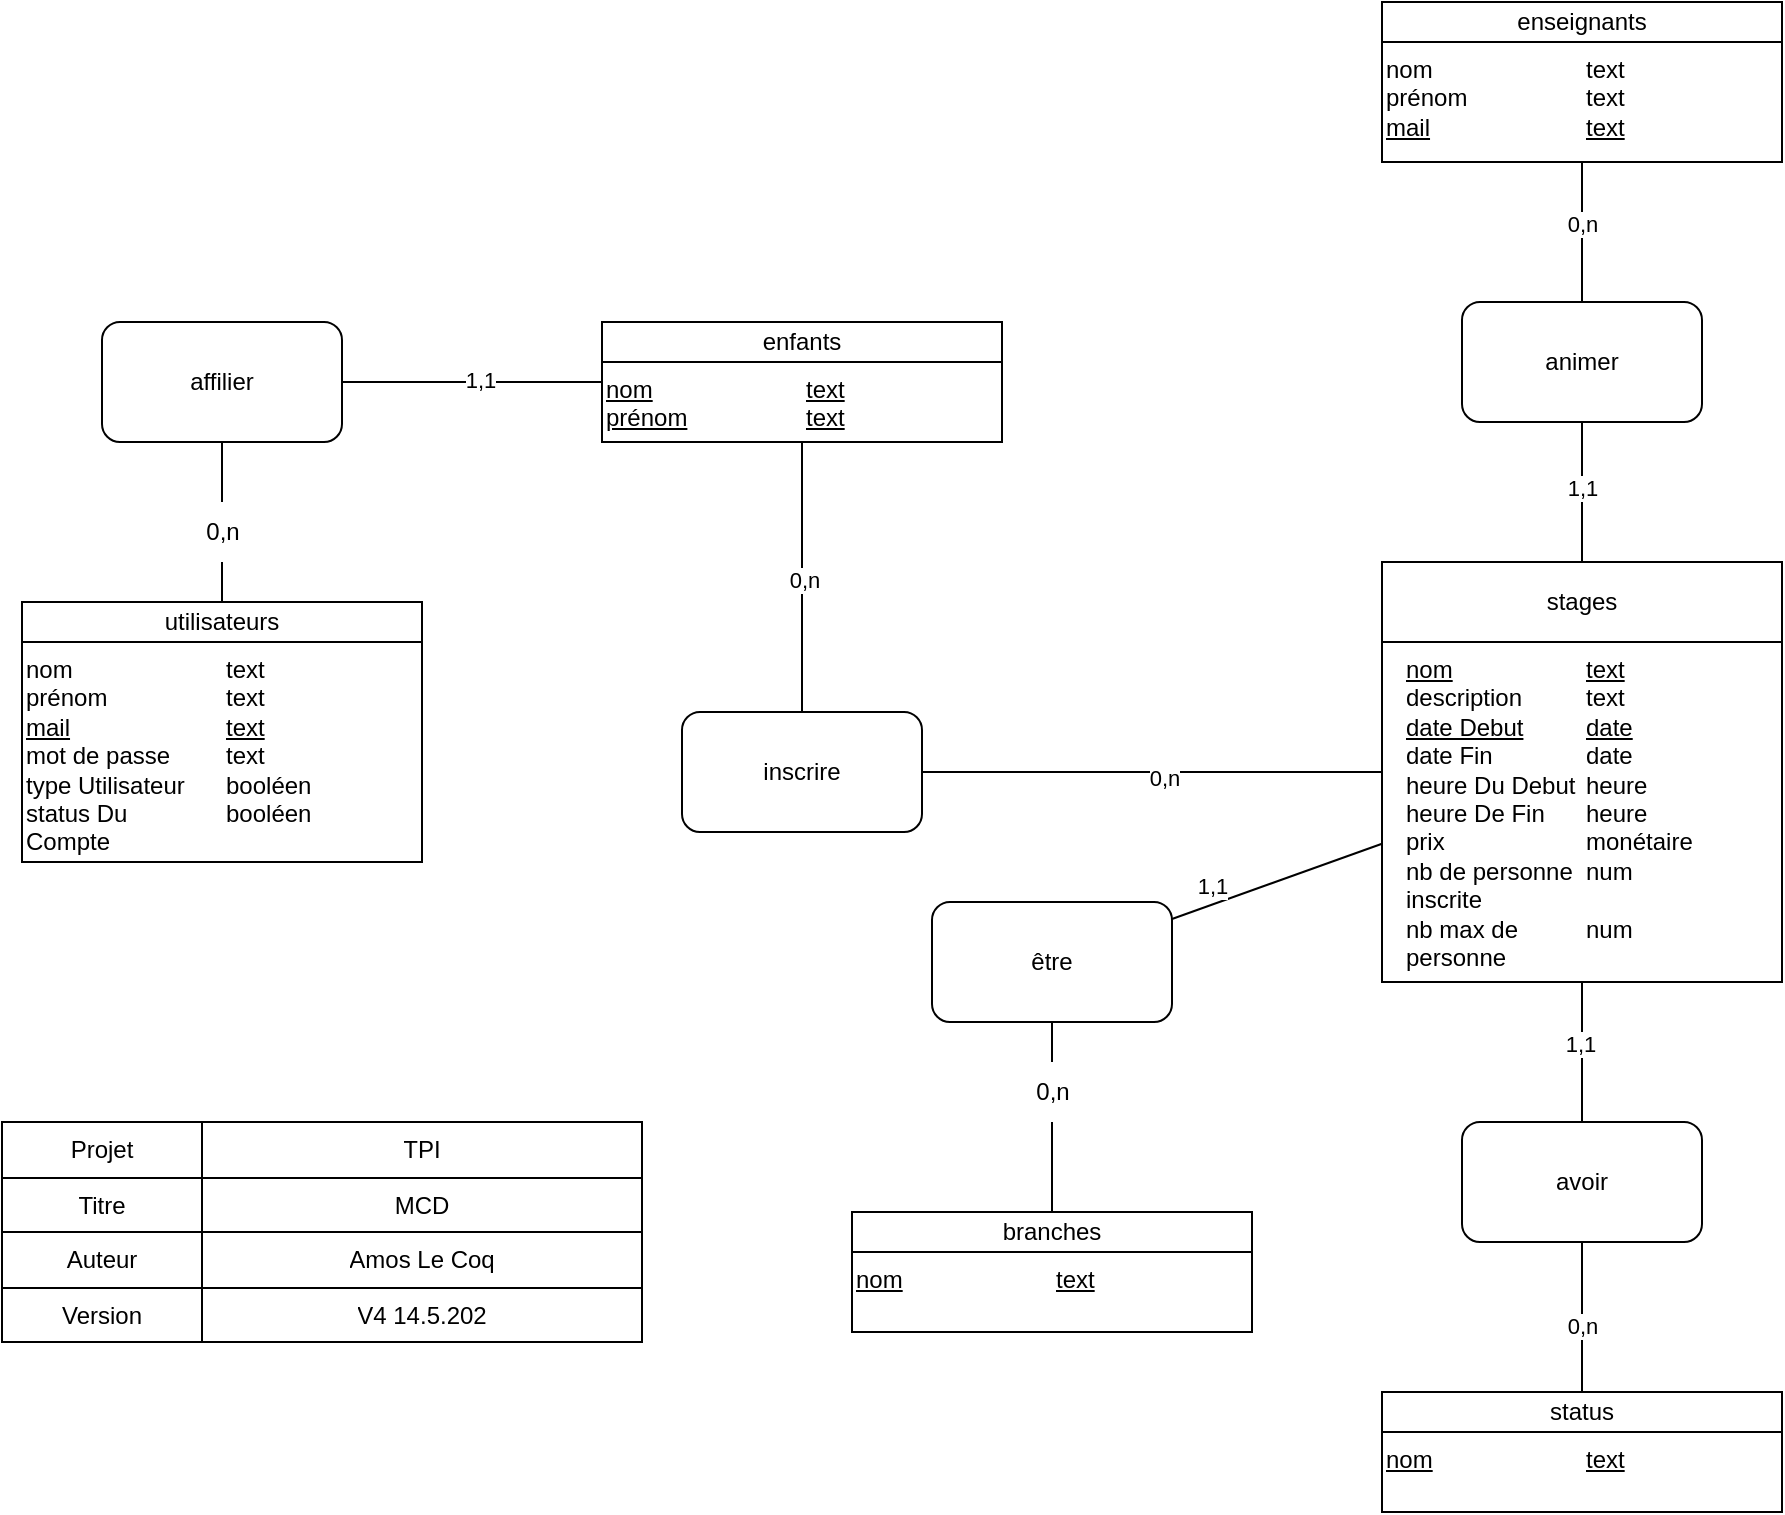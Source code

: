 <mxfile version="23.0.2" type="device">
  <diagram name="Page-1" id="2ca16b54-16f6-2749-3443-fa8db7711227">
    <mxGraphModel dx="1434" dy="1694" grid="1" gridSize="10" guides="1" tooltips="1" connect="1" arrows="1" fold="1" page="1" pageScale="1" pageWidth="1100" pageHeight="850" background="#ffffff" math="0" shadow="0">
      <root>
        <mxCell id="0" />
        <mxCell id="1" parent="0" />
        <mxCell id="2ed32ef02a7f4228-1" value="&lt;div style=&quot;box-sizing: border-box ; width: 100% ; padding: 2px&quot;&gt;&lt;br&gt;&lt;/div&gt;" style="verticalAlign=top;align=center;overflow=fill;html=1;rounded=0;shadow=0;comic=0;labelBackgroundColor=none;strokeColor=#000000;strokeWidth=1;fillColor=#ffffff;fontFamily=Verdana;fontSize=12;fontColor=#000000;" parent="1" vertex="1">
          <mxGeometry x="100" y="80" width="200" height="130" as="geometry" />
        </mxCell>
        <mxCell id="SjU_2BTI9DgWFUzOwO9X-2" value="utilisateurs" style="rounded=0;whiteSpace=wrap;html=1;" parent="1" vertex="1">
          <mxGeometry x="100" y="80" width="200" height="20" as="geometry" />
        </mxCell>
        <mxCell id="SjU_2BTI9DgWFUzOwO9X-4" value="nom&lt;br&gt;prénom&lt;br&gt;&lt;u&gt;mail&lt;br&gt;&lt;/u&gt;mot de passe&lt;br&gt;type Utilisateur&lt;br&gt;status Du Compte" style="text;html=1;strokeColor=none;fillColor=none;align=left;verticalAlign=top;whiteSpace=wrap;rounded=0;" parent="1" vertex="1">
          <mxGeometry x="100" y="100" width="90" height="60" as="geometry" />
        </mxCell>
        <mxCell id="SjU_2BTI9DgWFUzOwO9X-6" value="text&lt;br&gt;text&lt;br&gt;&lt;u&gt;text&lt;br&gt;&lt;/u&gt;text&lt;br&gt;booléen&lt;br&gt;booléen" style="text;html=1;strokeColor=none;fillColor=none;align=left;verticalAlign=top;whiteSpace=wrap;rounded=0;" parent="1" vertex="1">
          <mxGeometry x="200" y="100" width="100" height="80" as="geometry" />
        </mxCell>
        <mxCell id="X6WWfGfGG16ZRqS3FJJq-2" value="" style="group" parent="1" vertex="1" connectable="0">
          <mxGeometry x="780" y="60" width="200" height="210" as="geometry" />
        </mxCell>
        <mxCell id="Gy9qdy7r6_L6vcuzWhop-16" value="&lt;div style=&quot;box-sizing: border-box ; width: 100% ; padding: 2px&quot;&gt;&lt;br&gt;&lt;/div&gt;" style="verticalAlign=top;align=center;overflow=fill;html=1;rounded=0;shadow=0;comic=0;labelBackgroundColor=none;strokeColor=#000000;strokeWidth=1;fillColor=#ffffff;fontFamily=Verdana;fontSize=12;fontColor=#000000;" parent="X6WWfGfGG16ZRqS3FJJq-2" vertex="1">
          <mxGeometry width="200" height="210" as="geometry" />
        </mxCell>
        <mxCell id="SjU_2BTI9DgWFUzOwO9X-3" value="stages" style="rounded=0;whiteSpace=wrap;html=1;" parent="X6WWfGfGG16ZRqS3FJJq-2" vertex="1">
          <mxGeometry width="200" height="40" as="geometry" />
        </mxCell>
        <mxCell id="SjU_2BTI9DgWFUzOwO9X-8" value="&lt;u&gt;nom&lt;/u&gt;&lt;br&gt;description&lt;br&gt;&lt;u&gt;date Debut&lt;/u&gt;&lt;br&gt;date Fin&lt;br&gt;heure Du Debut&lt;br&gt;heure De Fin&lt;br&gt;prix&lt;br&gt;nb de personne inscrite&lt;br&gt;nb max de personne" style="text;html=1;strokeColor=none;fillColor=none;align=left;verticalAlign=top;whiteSpace=wrap;rounded=0;" parent="X6WWfGfGG16ZRqS3FJJq-2" vertex="1">
          <mxGeometry x="10" y="40" width="90" height="40" as="geometry" />
        </mxCell>
        <mxCell id="SjU_2BTI9DgWFUzOwO9X-10" value="&lt;u&gt;text&lt;br&gt;&lt;/u&gt;text&lt;br&gt;&lt;u&gt;date&lt;/u&gt;&lt;br&gt;date&lt;br&gt;heure&lt;br&gt;heure&lt;br&gt;monétaire&lt;br&gt;num&lt;br&gt;&lt;br&gt;num" style="text;html=1;strokeColor=none;fillColor=none;align=left;verticalAlign=top;whiteSpace=wrap;rounded=0;" parent="X6WWfGfGG16ZRqS3FJJq-2" vertex="1">
          <mxGeometry x="100" y="40" width="100" height="40" as="geometry" />
        </mxCell>
        <mxCell id="xEerizIS_8qTTHdS3plG-2" value="" style="shape=table;html=1;whiteSpace=wrap;startSize=0;container=1;collapsible=0;childLayout=tableLayout;" parent="1" vertex="1">
          <mxGeometry x="90" y="340" width="320" height="110" as="geometry" />
        </mxCell>
        <mxCell id="xEerizIS_8qTTHdS3plG-3" value="" style="shape=partialRectangle;html=1;whiteSpace=wrap;collapsible=0;dropTarget=0;pointerEvents=0;fillColor=none;top=0;left=0;bottom=0;right=0;points=[[0,0.5],[1,0.5]];portConstraint=eastwest;" parent="xEerizIS_8qTTHdS3plG-2" vertex="1">
          <mxGeometry width="320" height="28" as="geometry" />
        </mxCell>
        <mxCell id="xEerizIS_8qTTHdS3plG-4" value="Projet" style="shape=partialRectangle;html=1;whiteSpace=wrap;connectable=0;overflow=hidden;fillColor=none;top=0;left=0;bottom=0;right=0;" parent="xEerizIS_8qTTHdS3plG-3" vertex="1">
          <mxGeometry width="100" height="28" as="geometry">
            <mxRectangle width="100" height="28" as="alternateBounds" />
          </mxGeometry>
        </mxCell>
        <mxCell id="xEerizIS_8qTTHdS3plG-5" value="TPI" style="shape=partialRectangle;html=1;whiteSpace=wrap;connectable=0;overflow=hidden;fillColor=none;top=0;left=0;bottom=0;right=0;" parent="xEerizIS_8qTTHdS3plG-3" vertex="1">
          <mxGeometry x="100" width="220" height="28" as="geometry">
            <mxRectangle width="220" height="28" as="alternateBounds" />
          </mxGeometry>
        </mxCell>
        <mxCell id="xEerizIS_8qTTHdS3plG-6" value="" style="shape=partialRectangle;html=1;whiteSpace=wrap;collapsible=0;dropTarget=0;pointerEvents=0;fillColor=none;top=0;left=0;bottom=0;right=0;points=[[0,0.5],[1,0.5]];portConstraint=eastwest;" parent="xEerizIS_8qTTHdS3plG-2" vertex="1">
          <mxGeometry y="28" width="320" height="27" as="geometry" />
        </mxCell>
        <mxCell id="xEerizIS_8qTTHdS3plG-7" value="Titre" style="shape=partialRectangle;html=1;whiteSpace=wrap;connectable=0;overflow=hidden;fillColor=none;top=0;left=0;bottom=0;right=0;" parent="xEerizIS_8qTTHdS3plG-6" vertex="1">
          <mxGeometry width="100" height="27" as="geometry">
            <mxRectangle width="100" height="27" as="alternateBounds" />
          </mxGeometry>
        </mxCell>
        <mxCell id="xEerizIS_8qTTHdS3plG-8" value="MCD" style="shape=partialRectangle;html=1;whiteSpace=wrap;connectable=0;overflow=hidden;fillColor=none;top=0;left=0;bottom=0;right=0;" parent="xEerizIS_8qTTHdS3plG-6" vertex="1">
          <mxGeometry x="100" width="220" height="27" as="geometry">
            <mxRectangle width="220" height="27" as="alternateBounds" />
          </mxGeometry>
        </mxCell>
        <mxCell id="xEerizIS_8qTTHdS3plG-9" value="" style="shape=partialRectangle;html=1;whiteSpace=wrap;collapsible=0;dropTarget=0;pointerEvents=0;fillColor=none;top=0;left=0;bottom=0;right=0;points=[[0,0.5],[1,0.5]];portConstraint=eastwest;" parent="xEerizIS_8qTTHdS3plG-2" vertex="1">
          <mxGeometry y="55" width="320" height="28" as="geometry" />
        </mxCell>
        <mxCell id="xEerizIS_8qTTHdS3plG-10" value="Auteur" style="shape=partialRectangle;html=1;whiteSpace=wrap;connectable=0;overflow=hidden;fillColor=none;top=0;left=0;bottom=0;right=0;" parent="xEerizIS_8qTTHdS3plG-9" vertex="1">
          <mxGeometry width="100" height="28" as="geometry">
            <mxRectangle width="100" height="28" as="alternateBounds" />
          </mxGeometry>
        </mxCell>
        <mxCell id="xEerizIS_8qTTHdS3plG-11" value="Amos Le Coq" style="shape=partialRectangle;html=1;whiteSpace=wrap;connectable=0;overflow=hidden;fillColor=none;top=0;left=0;bottom=0;right=0;" parent="xEerizIS_8qTTHdS3plG-9" vertex="1">
          <mxGeometry x="100" width="220" height="28" as="geometry">
            <mxRectangle width="220" height="28" as="alternateBounds" />
          </mxGeometry>
        </mxCell>
        <mxCell id="xEerizIS_8qTTHdS3plG-12" value="" style="shape=partialRectangle;html=1;whiteSpace=wrap;collapsible=0;dropTarget=0;pointerEvents=0;fillColor=none;top=0;left=0;bottom=0;right=0;points=[[0,0.5],[1,0.5]];portConstraint=eastwest;" parent="xEerizIS_8qTTHdS3plG-2" vertex="1">
          <mxGeometry y="83" width="320" height="27" as="geometry" />
        </mxCell>
        <mxCell id="xEerizIS_8qTTHdS3plG-13" value="Version" style="shape=partialRectangle;html=1;whiteSpace=wrap;connectable=0;overflow=hidden;fillColor=none;top=0;left=0;bottom=0;right=0;" parent="xEerizIS_8qTTHdS3plG-12" vertex="1">
          <mxGeometry width="100" height="27" as="geometry">
            <mxRectangle width="100" height="27" as="alternateBounds" />
          </mxGeometry>
        </mxCell>
        <mxCell id="xEerizIS_8qTTHdS3plG-14" value="V4 14.5.202" style="shape=partialRectangle;html=1;whiteSpace=wrap;connectable=0;overflow=hidden;fillColor=none;top=0;left=0;bottom=0;right=0;" parent="xEerizIS_8qTTHdS3plG-12" vertex="1">
          <mxGeometry x="100" width="220" height="27" as="geometry">
            <mxRectangle width="220" height="27" as="alternateBounds" />
          </mxGeometry>
        </mxCell>
        <mxCell id="taB_kWNQYMv7hIu4PrOg-2" value="&lt;div style=&quot;box-sizing: border-box ; width: 100% ; padding: 2px&quot;&gt;&lt;br&gt;&lt;/div&gt;" style="verticalAlign=top;align=center;overflow=fill;html=1;rounded=0;shadow=0;comic=0;labelBackgroundColor=none;strokeColor=#000000;strokeWidth=1;fillColor=#ffffff;fontFamily=Verdana;fontSize=12;fontColor=#000000;" parent="1" vertex="1">
          <mxGeometry x="780" y="475" width="200" height="60" as="geometry" />
        </mxCell>
        <mxCell id="taB_kWNQYMv7hIu4PrOg-3" value="status" style="rounded=0;whiteSpace=wrap;html=1;" parent="1" vertex="1">
          <mxGeometry x="780" y="475" width="200" height="20" as="geometry" />
        </mxCell>
        <mxCell id="taB_kWNQYMv7hIu4PrOg-4" value="&lt;u&gt;nom&lt;span style=&quot;white-space: pre;&quot;&gt;&#x9;&lt;/span&gt;&lt;/u&gt;" style="text;html=1;strokeColor=none;fillColor=none;align=left;verticalAlign=top;whiteSpace=wrap;rounded=0;" parent="1" vertex="1">
          <mxGeometry x="780" y="495" width="90" height="35" as="geometry" />
        </mxCell>
        <mxCell id="taB_kWNQYMv7hIu4PrOg-5" value="&lt;u&gt;text&lt;/u&gt;" style="text;html=1;strokeColor=none;fillColor=none;align=left;verticalAlign=top;whiteSpace=wrap;rounded=0;" parent="1" vertex="1">
          <mxGeometry x="880" y="495" width="100" height="35" as="geometry" />
        </mxCell>
        <mxCell id="taB_kWNQYMv7hIu4PrOg-6" value="&lt;div style=&quot;box-sizing: border-box ; width: 100% ; padding: 2px&quot;&gt;&lt;br&gt;&lt;/div&gt;" style="verticalAlign=top;align=center;overflow=fill;html=1;rounded=0;shadow=0;comic=0;labelBackgroundColor=none;strokeColor=#000000;strokeWidth=1;fillColor=#ffffff;fontFamily=Verdana;fontSize=12;fontColor=#000000;" parent="1" vertex="1">
          <mxGeometry x="515" y="385" width="200" height="60" as="geometry" />
        </mxCell>
        <mxCell id="taB_kWNQYMv7hIu4PrOg-7" value="branches" style="rounded=0;whiteSpace=wrap;html=1;" parent="1" vertex="1">
          <mxGeometry x="515" y="385" width="200" height="20" as="geometry" />
        </mxCell>
        <mxCell id="taB_kWNQYMv7hIu4PrOg-8" value="&lt;u&gt;nom&lt;span style=&quot;white-space: pre;&quot;&gt;&#x9;&lt;/span&gt;&lt;/u&gt;" style="text;html=1;strokeColor=none;fillColor=none;align=left;verticalAlign=top;whiteSpace=wrap;rounded=0;" parent="1" vertex="1">
          <mxGeometry x="515" y="405" width="90" height="60" as="geometry" />
        </mxCell>
        <mxCell id="taB_kWNQYMv7hIu4PrOg-9" value="&lt;u&gt;text&lt;/u&gt;" style="text;html=1;strokeColor=none;fillColor=none;align=left;verticalAlign=top;whiteSpace=wrap;rounded=0;" parent="1" vertex="1">
          <mxGeometry x="615" y="405" width="100" height="30" as="geometry" />
        </mxCell>
        <mxCell id="taB_kWNQYMv7hIu4PrOg-16" value="" style="endArrow=none;html=1;rounded=0;" parent="1" source="taB_kWNQYMv7hIu4PrOg-19" target="taB_kWNQYMv7hIu4PrOg-7" edge="1">
          <mxGeometry width="50" height="50" relative="1" as="geometry">
            <mxPoint x="620" y="340" as="sourcePoint" />
            <mxPoint x="450" y="380" as="targetPoint" />
          </mxGeometry>
        </mxCell>
        <mxCell id="taB_kWNQYMv7hIu4PrOg-17" value="" style="endArrow=none;html=1;rounded=0;" parent="1" source="Gy9qdy7r6_L6vcuzWhop-16" target="taB_kWNQYMv7hIu4PrOg-18" edge="1">
          <mxGeometry width="50" height="50" relative="1" as="geometry">
            <mxPoint x="270" y="380" as="sourcePoint" />
            <mxPoint x="631.733" y="270" as="targetPoint" />
          </mxGeometry>
        </mxCell>
        <mxCell id="taB_kWNQYMv7hIu4PrOg-21" value="1,1" style="edgeLabel;html=1;align=center;verticalAlign=middle;resizable=0;points=[];" parent="taB_kWNQYMv7hIu4PrOg-17" vertex="1" connectable="0">
          <mxGeometry x="-0.085" y="-1" relative="1" as="geometry">
            <mxPoint x="-37" y="5" as="offset" />
          </mxGeometry>
        </mxCell>
        <mxCell id="taB_kWNQYMv7hIu4PrOg-18" value="être" style="rounded=1;whiteSpace=wrap;html=1;" parent="1" vertex="1">
          <mxGeometry x="555" y="230" width="120" height="60" as="geometry" />
        </mxCell>
        <mxCell id="taB_kWNQYMv7hIu4PrOg-20" value="" style="endArrow=none;html=1;rounded=0;" parent="1" source="taB_kWNQYMv7hIu4PrOg-18" target="taB_kWNQYMv7hIu4PrOg-19" edge="1">
          <mxGeometry width="50" height="50" relative="1" as="geometry">
            <mxPoint x="615" y="286.82" as="sourcePoint" />
            <mxPoint x="610" y="316.82" as="targetPoint" />
          </mxGeometry>
        </mxCell>
        <mxCell id="taB_kWNQYMv7hIu4PrOg-19" value="0,n" style="text;html=1;align=center;verticalAlign=middle;resizable=0;points=[];autosize=1;strokeColor=none;fillColor=none;" parent="1" vertex="1">
          <mxGeometry x="595" y="310" width="40" height="30" as="geometry" />
        </mxCell>
        <mxCell id="taB_kWNQYMv7hIu4PrOg-22" value="avoir" style="rounded=1;whiteSpace=wrap;html=1;" parent="1" vertex="1">
          <mxGeometry x="820" y="340" width="120" height="60" as="geometry" />
        </mxCell>
        <mxCell id="taB_kWNQYMv7hIu4PrOg-23" value="" style="endArrow=none;html=1;rounded=0;exitX=0.5;exitY=0;exitDx=0;exitDy=0;" parent="1" source="taB_kWNQYMv7hIu4PrOg-3" target="taB_kWNQYMv7hIu4PrOg-22" edge="1">
          <mxGeometry width="50" height="50" relative="1" as="geometry">
            <mxPoint x="850" y="780" as="sourcePoint" />
            <mxPoint x="900" y="730" as="targetPoint" />
          </mxGeometry>
        </mxCell>
        <mxCell id="taB_kWNQYMv7hIu4PrOg-25" value="0,n" style="edgeLabel;html=1;align=center;verticalAlign=middle;resizable=0;points=[];" parent="taB_kWNQYMv7hIu4PrOg-23" vertex="1" connectable="0">
          <mxGeometry x="-0.12" y="-5" relative="1" as="geometry">
            <mxPoint x="-5" as="offset" />
          </mxGeometry>
        </mxCell>
        <mxCell id="taB_kWNQYMv7hIu4PrOg-24" value="" style="endArrow=none;html=1;rounded=0;" parent="1" source="taB_kWNQYMv7hIu4PrOg-22" target="Gy9qdy7r6_L6vcuzWhop-16" edge="1">
          <mxGeometry width="50" height="50" relative="1" as="geometry">
            <mxPoint x="900" y="660" as="sourcePoint" />
            <mxPoint x="950" y="610" as="targetPoint" />
          </mxGeometry>
        </mxCell>
        <mxCell id="taB_kWNQYMv7hIu4PrOg-26" value="1,1" style="edgeLabel;html=1;align=center;verticalAlign=middle;resizable=0;points=[];" parent="taB_kWNQYMv7hIu4PrOg-24" vertex="1" connectable="0">
          <mxGeometry x="0.133" y="1" relative="1" as="geometry">
            <mxPoint as="offset" />
          </mxGeometry>
        </mxCell>
        <mxCell id="xz7kr9bNbBQJiNswFT1D-2" value="&lt;div style=&quot;box-sizing: border-box ; width: 100% ; padding: 2px&quot;&gt;&lt;br&gt;&lt;/div&gt;" style="verticalAlign=top;align=center;overflow=fill;html=1;rounded=0;shadow=0;comic=0;labelBackgroundColor=none;strokeColor=#000000;strokeWidth=1;fillColor=#ffffff;fontFamily=Verdana;fontSize=12;fontColor=#000000;" parent="1" vertex="1">
          <mxGeometry x="780" y="-220" width="200" height="80" as="geometry" />
        </mxCell>
        <mxCell id="xz7kr9bNbBQJiNswFT1D-3" value="enseignants" style="rounded=0;whiteSpace=wrap;html=1;" parent="1" vertex="1">
          <mxGeometry x="780" y="-220" width="200" height="20" as="geometry" />
        </mxCell>
        <mxCell id="xz7kr9bNbBQJiNswFT1D-4" value="nom&lt;br&gt;prénom&lt;br&gt;&lt;u&gt;mail&lt;/u&gt;" style="text;html=1;strokeColor=none;fillColor=none;align=left;verticalAlign=top;whiteSpace=wrap;rounded=0;" parent="1" vertex="1">
          <mxGeometry x="780" y="-200" width="90" height="50" as="geometry" />
        </mxCell>
        <mxCell id="xz7kr9bNbBQJiNswFT1D-5" value="text&lt;br&gt;text&lt;br&gt;&lt;u&gt;text&lt;/u&gt;" style="text;html=1;strokeColor=none;fillColor=none;align=left;verticalAlign=top;whiteSpace=wrap;rounded=0;" parent="1" vertex="1">
          <mxGeometry x="880" y="-200" width="100" height="50" as="geometry" />
        </mxCell>
        <mxCell id="xz7kr9bNbBQJiNswFT1D-6" value="animer" style="rounded=1;whiteSpace=wrap;html=1;" parent="1" vertex="1">
          <mxGeometry x="820" y="-70" width="120" height="60" as="geometry" />
        </mxCell>
        <mxCell id="xz7kr9bNbBQJiNswFT1D-7" value="" style="endArrow=none;html=1;rounded=0;entryX=0.5;entryY=1;entryDx=0;entryDy=0;exitX=0.5;exitY=0;exitDx=0;exitDy=0;" parent="1" source="xz7kr9bNbBQJiNswFT1D-6" target="xz7kr9bNbBQJiNswFT1D-2" edge="1">
          <mxGeometry width="50" height="50" relative="1" as="geometry">
            <mxPoint x="600" y="-60" as="sourcePoint" />
            <mxPoint x="650" y="-110" as="targetPoint" />
          </mxGeometry>
        </mxCell>
        <mxCell id="xz7kr9bNbBQJiNswFT1D-8" value="0,n" style="edgeLabel;html=1;align=center;verticalAlign=middle;resizable=0;points=[];" parent="xz7kr9bNbBQJiNswFT1D-7" vertex="1" connectable="0">
          <mxGeometry x="0.114" relative="1" as="geometry">
            <mxPoint as="offset" />
          </mxGeometry>
        </mxCell>
        <mxCell id="xz7kr9bNbBQJiNswFT1D-12" value="&lt;br&gt;" style="edgeLabel;html=1;align=center;verticalAlign=middle;resizable=0;points=[];" parent="xz7kr9bNbBQJiNswFT1D-7" vertex="1" connectable="0">
          <mxGeometry x="0.143" y="5" relative="1" as="geometry">
            <mxPoint as="offset" />
          </mxGeometry>
        </mxCell>
        <mxCell id="xz7kr9bNbBQJiNswFT1D-9" value="" style="endArrow=none;html=1;rounded=0;entryX=0.5;entryY=0;entryDx=0;entryDy=0;exitX=0.5;exitY=1;exitDx=0;exitDy=0;" parent="1" edge="1">
          <mxGeometry width="50" height="50" relative="1" as="geometry">
            <mxPoint x="880" y="-10" as="sourcePoint" />
            <mxPoint x="880" y="60" as="targetPoint" />
          </mxGeometry>
        </mxCell>
        <mxCell id="xz7kr9bNbBQJiNswFT1D-14" value="1,1" style="edgeLabel;html=1;align=center;verticalAlign=middle;resizable=0;points=[];" parent="xz7kr9bNbBQJiNswFT1D-9" vertex="1" connectable="0">
          <mxGeometry x="-0.051" relative="1" as="geometry">
            <mxPoint as="offset" />
          </mxGeometry>
        </mxCell>
        <mxCell id="xz7kr9bNbBQJiNswFT1D-15" value="&lt;div style=&quot;box-sizing: border-box ; width: 100% ; padding: 2px&quot;&gt;&lt;br&gt;&lt;/div&gt;" style="verticalAlign=top;align=center;overflow=fill;html=1;rounded=0;shadow=0;comic=0;labelBackgroundColor=none;strokeColor=#000000;strokeWidth=1;fillColor=#ffffff;fontFamily=Verdana;fontSize=12;fontColor=#000000;" parent="1" vertex="1">
          <mxGeometry x="390" y="-60" width="200" height="60" as="geometry" />
        </mxCell>
        <mxCell id="xz7kr9bNbBQJiNswFT1D-16" value="enfants" style="rounded=0;whiteSpace=wrap;html=1;" parent="1" vertex="1">
          <mxGeometry x="390" y="-60" width="200" height="20" as="geometry" />
        </mxCell>
        <mxCell id="xz7kr9bNbBQJiNswFT1D-17" value="&lt;u&gt;nom&lt;br&gt;prénom&lt;/u&gt;" style="text;html=1;strokeColor=none;fillColor=none;align=left;verticalAlign=top;whiteSpace=wrap;rounded=0;" parent="1" vertex="1">
          <mxGeometry x="390" y="-40" width="90" height="30" as="geometry" />
        </mxCell>
        <mxCell id="xz7kr9bNbBQJiNswFT1D-18" value="&lt;u&gt;text&lt;br&gt;text&lt;/u&gt;" style="text;html=1;strokeColor=none;fillColor=none;align=left;verticalAlign=top;whiteSpace=wrap;rounded=0;" parent="1" vertex="1">
          <mxGeometry x="490" y="-40" width="100" height="30" as="geometry" />
        </mxCell>
        <mxCell id="xz7kr9bNbBQJiNswFT1D-22" value="affilier" style="rounded=1;whiteSpace=wrap;html=1;" parent="1" vertex="1">
          <mxGeometry x="140" y="-60" width="120" height="60" as="geometry" />
        </mxCell>
        <mxCell id="xz7kr9bNbBQJiNswFT1D-23" value="" style="endArrow=none;html=1;rounded=0;entryX=0.5;entryY=0;entryDx=0;entryDy=0;exitX=0.5;exitY=1;exitDx=0;exitDy=0;" parent="1" source="xz7kr9bNbBQJiNswFT1D-25" target="SjU_2BTI9DgWFUzOwO9X-2" edge="1">
          <mxGeometry width="50" height="50" relative="1" as="geometry">
            <mxPoint y="80" as="sourcePoint" />
            <mxPoint x="50" y="30" as="targetPoint" />
          </mxGeometry>
        </mxCell>
        <mxCell id="xz7kr9bNbBQJiNswFT1D-24" value="" style="endArrow=none;html=1;rounded=0;exitX=1;exitY=0.5;exitDx=0;exitDy=0;" parent="1" source="xz7kr9bNbBQJiNswFT1D-22" edge="1">
          <mxGeometry width="50" height="50" relative="1" as="geometry">
            <mxPoint x="340" y="90" as="sourcePoint" />
            <mxPoint x="390" y="-30" as="targetPoint" />
          </mxGeometry>
        </mxCell>
        <mxCell id="xz7kr9bNbBQJiNswFT1D-27" value="1,1" style="edgeLabel;html=1;align=center;verticalAlign=middle;resizable=0;points=[];" parent="xz7kr9bNbBQJiNswFT1D-24" vertex="1" connectable="0">
          <mxGeometry x="0.051" y="1" relative="1" as="geometry">
            <mxPoint as="offset" />
          </mxGeometry>
        </mxCell>
        <mxCell id="xz7kr9bNbBQJiNswFT1D-26" value="" style="endArrow=none;html=1;rounded=0;entryX=0.5;entryY=0;entryDx=0;entryDy=0;exitX=0.5;exitY=1;exitDx=0;exitDy=0;" parent="1" source="xz7kr9bNbBQJiNswFT1D-22" target="xz7kr9bNbBQJiNswFT1D-25" edge="1">
          <mxGeometry width="50" height="50" relative="1" as="geometry">
            <mxPoint x="200" as="sourcePoint" />
            <mxPoint x="200" y="80" as="targetPoint" />
          </mxGeometry>
        </mxCell>
        <mxCell id="xz7kr9bNbBQJiNswFT1D-25" value="0,n" style="text;html=1;align=center;verticalAlign=middle;resizable=0;points=[];autosize=1;strokeColor=none;fillColor=none;" parent="1" vertex="1">
          <mxGeometry x="180" y="30" width="40" height="30" as="geometry" />
        </mxCell>
        <mxCell id="xz7kr9bNbBQJiNswFT1D-28" value="" style="endArrow=none;html=1;rounded=0;entryX=0.5;entryY=1;entryDx=0;entryDy=0;" parent="1" source="xz7kr9bNbBQJiNswFT1D-30" target="xz7kr9bNbBQJiNswFT1D-15" edge="1">
          <mxGeometry width="50" height="50" relative="1" as="geometry">
            <mxPoint x="492" y="100" as="sourcePoint" />
            <mxPoint x="570" y="50" as="targetPoint" />
          </mxGeometry>
        </mxCell>
        <mxCell id="xz7kr9bNbBQJiNswFT1D-31" value="0,n" style="edgeLabel;html=1;align=center;verticalAlign=middle;resizable=0;points=[];" parent="xz7kr9bNbBQJiNswFT1D-28" vertex="1" connectable="0">
          <mxGeometry x="-0.023" y="-1" relative="1" as="geometry">
            <mxPoint as="offset" />
          </mxGeometry>
        </mxCell>
        <mxCell id="xz7kr9bNbBQJiNswFT1D-29" value="" style="endArrow=none;html=1;rounded=0;entryX=0;entryY=0.5;entryDx=0;entryDy=0;" parent="1" source="xz7kr9bNbBQJiNswFT1D-30" target="Gy9qdy7r6_L6vcuzWhop-16" edge="1">
          <mxGeometry width="50" height="50" relative="1" as="geometry">
            <mxPoint x="588" y="135" as="sourcePoint" />
            <mxPoint x="770" y="100" as="targetPoint" />
          </mxGeometry>
        </mxCell>
        <mxCell id="xz7kr9bNbBQJiNswFT1D-32" value="0,n" style="edgeLabel;html=1;align=center;verticalAlign=middle;resizable=0;points=[];" parent="xz7kr9bNbBQJiNswFT1D-29" vertex="1" connectable="0">
          <mxGeometry x="0.051" y="-3" relative="1" as="geometry">
            <mxPoint as="offset" />
          </mxGeometry>
        </mxCell>
        <mxCell id="xz7kr9bNbBQJiNswFT1D-30" value="inscrire" style="rounded=1;whiteSpace=wrap;html=1;" parent="1" vertex="1">
          <mxGeometry x="430" y="135" width="120" height="60" as="geometry" />
        </mxCell>
      </root>
    </mxGraphModel>
  </diagram>
</mxfile>
